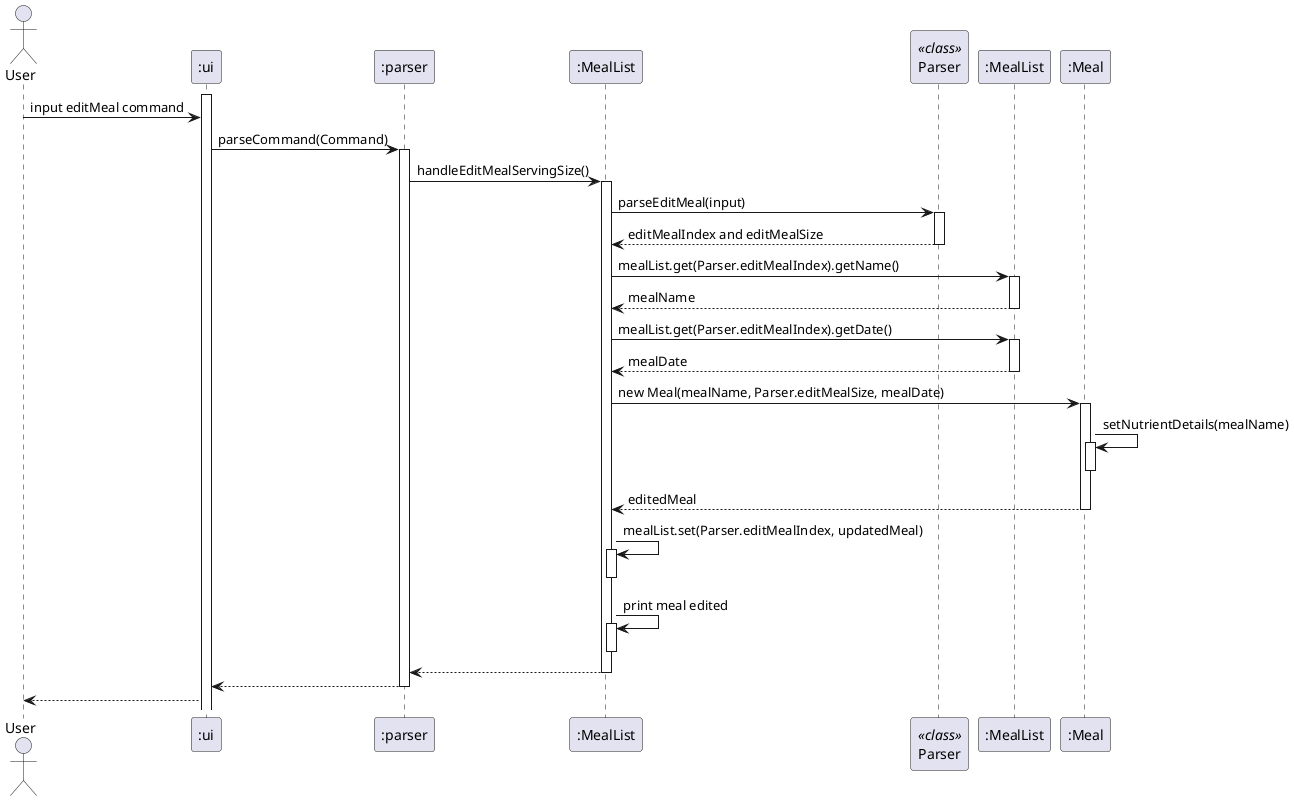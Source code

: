 @startuml
actor User
participant ":ui" as ui
participant ":parser" as P
participant ":MealList" as Foo1
participant ":handleEditMealServingSize" as Foo1
participant "Parser" as Foo2 << class >>
participant ":MealList" as Foo3
participant ":Meal" as Foo4

activate ui
User -> ui : input editMeal command
ui -> P : parseCommand(Command)
activate P
P -> Foo1 : handleEditMealServingSize()
activate Foo1

Foo1 -> Foo2 : parseEditMeal(input)
activate Foo2
Foo2 --> Foo1 : editMealIndex and editMealSize
deactivate Foo2

Foo1 -> Foo3 : mealList.get(Parser.editMealIndex).getName()
activate Foo3
Foo3 --> Foo1 : mealName
deactivate Foo3

Foo1 -> Foo3 : mealList.get(Parser.editMealIndex).getDate()
activate Foo3
Foo3 --> Foo1 : mealDate
deactivate Foo3

Foo1 -> Foo4 : new Meal(mealName, Parser.editMealSize, mealDate)
activate Foo4

Foo4 -> Foo4 : setNutrientDetails(mealName)
activate Foo4
deactivate Foo4

Foo4 --> Foo1 : editedMeal
deactivate Foo4

Foo1 -> Foo1 : mealList.set(Parser.editMealIndex, updatedMeal)
activate Foo1
deactivate Foo1

Foo1 -> Foo1 : print meal edited
activate Foo1
deactivate Foo1

Foo1 --> P
deactivate Foo1
P --> ui
deactivate P
ui --> User
@enduml